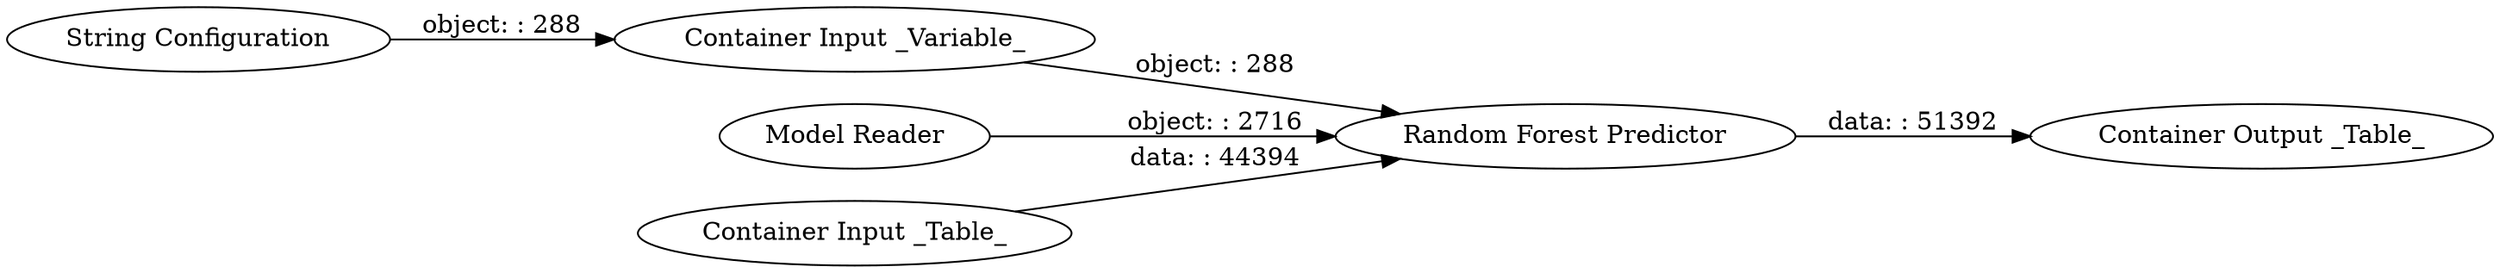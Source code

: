 digraph {
	"7113132974913511400_14" [label="String Configuration"]
	"7113132974913511400_15" [label="Container Input _Variable_"]
	"7113132974913511400_10" [label="Random Forest Predictor"]
	"7113132974913511400_11" [label="Container Output _Table_"]
	"7113132974913511400_16" [label="Model Reader"]
	"7113132974913511400_18" [label="Container Input _Table_"]
	"7113132974913511400_16" -> "7113132974913511400_10" [label="object: : 2716"]
	"7113132974913511400_18" -> "7113132974913511400_10" [label="data: : 44394"]
	"7113132974913511400_15" -> "7113132974913511400_10" [label="object: : 288"]
	"7113132974913511400_14" -> "7113132974913511400_15" [label="object: : 288"]
	"7113132974913511400_10" -> "7113132974913511400_11" [label="data: : 51392"]
	rankdir=LR
}
